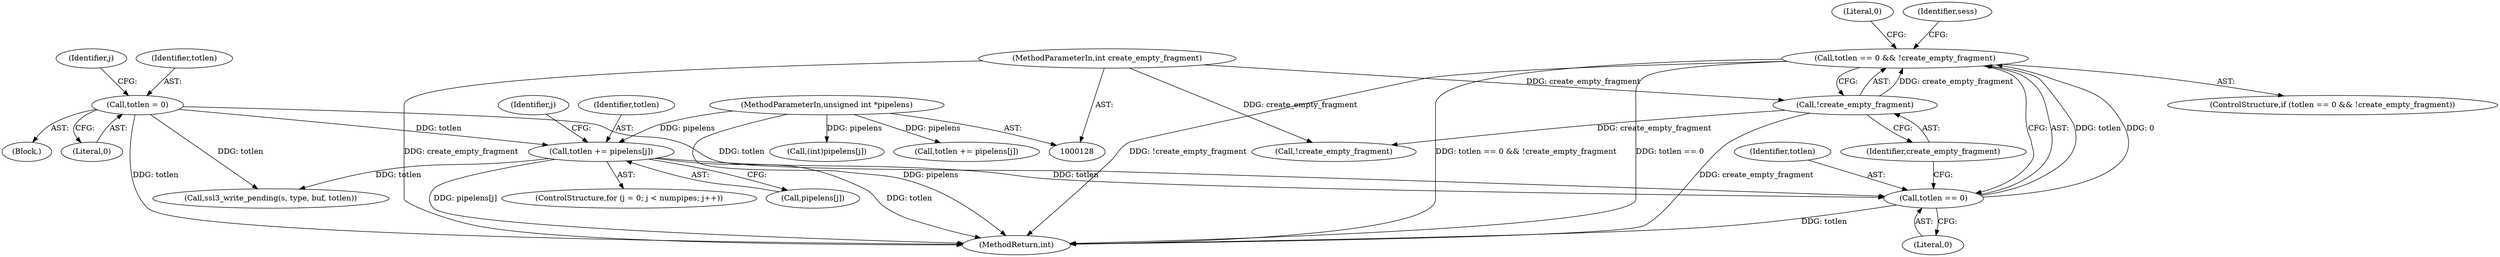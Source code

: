 digraph "0_openssl_4ad93618d26a3ea23d36ad5498ff4f59eff3a4d2@API" {
"1000222" [label="(Call,totlen == 0 && !create_empty_fragment)"];
"1000223" [label="(Call,totlen == 0)"];
"1000157" [label="(Call,totlen = 0)"];
"1000170" [label="(Call,totlen += pipelens[j])"];
"1000132" [label="(MethodParameterIn,unsigned int *pipelens)"];
"1000226" [label="(Call,!create_empty_fragment)"];
"1000134" [label="(MethodParameterIn,int create_empty_fragment)"];
"1000135" [label="(Block,)"];
"1000282" [label="(Call,!create_empty_fragment)"];
"1000227" [label="(Identifier,create_empty_fragment)"];
"1000182" [label="(Call,ssl3_write_pending(s, type, buf, totlen))"];
"1000229" [label="(Literal,0)"];
"1000163" [label="(Identifier,j)"];
"1000169" [label="(Identifier,j)"];
"1000224" [label="(Identifier,totlen)"];
"1000226" [label="(Call,!create_empty_fragment)"];
"1000170" [label="(Call,totlen += pipelens[j])"];
"1000171" [label="(Identifier,totlen)"];
"1000225" [label="(Literal,0)"];
"1000159" [label="(Literal,0)"];
"1000161" [label="(ControlStructure,for (j = 0; j < numpipes; j++))"];
"1000222" [label="(Call,totlen == 0 && !create_empty_fragment)"];
"1000132" [label="(MethodParameterIn,unsigned int *pipelens)"];
"1000221" [label="(ControlStructure,if (totlen == 0 && !create_empty_fragment))"];
"1000908" [label="(MethodReturn,int)"];
"1000231" [label="(Identifier,sess)"];
"1000639" [label="(Call,totlen += pipelens[j])"];
"1000158" [label="(Identifier,totlen)"];
"1000623" [label="(Call,(int)pipelens[j])"];
"1000223" [label="(Call,totlen == 0)"];
"1000157" [label="(Call,totlen = 0)"];
"1000134" [label="(MethodParameterIn,int create_empty_fragment)"];
"1000172" [label="(Call,pipelens[j])"];
"1000222" -> "1000221"  [label="AST: "];
"1000222" -> "1000223"  [label="CFG: "];
"1000222" -> "1000226"  [label="CFG: "];
"1000223" -> "1000222"  [label="AST: "];
"1000226" -> "1000222"  [label="AST: "];
"1000229" -> "1000222"  [label="CFG: "];
"1000231" -> "1000222"  [label="CFG: "];
"1000222" -> "1000908"  [label="DDG: totlen == 0"];
"1000222" -> "1000908"  [label="DDG: !create_empty_fragment"];
"1000222" -> "1000908"  [label="DDG: totlen == 0 && !create_empty_fragment"];
"1000223" -> "1000222"  [label="DDG: totlen"];
"1000223" -> "1000222"  [label="DDG: 0"];
"1000226" -> "1000222"  [label="DDG: create_empty_fragment"];
"1000223" -> "1000225"  [label="CFG: "];
"1000224" -> "1000223"  [label="AST: "];
"1000225" -> "1000223"  [label="AST: "];
"1000227" -> "1000223"  [label="CFG: "];
"1000223" -> "1000908"  [label="DDG: totlen"];
"1000157" -> "1000223"  [label="DDG: totlen"];
"1000170" -> "1000223"  [label="DDG: totlen"];
"1000157" -> "1000135"  [label="AST: "];
"1000157" -> "1000159"  [label="CFG: "];
"1000158" -> "1000157"  [label="AST: "];
"1000159" -> "1000157"  [label="AST: "];
"1000163" -> "1000157"  [label="CFG: "];
"1000157" -> "1000908"  [label="DDG: totlen"];
"1000157" -> "1000170"  [label="DDG: totlen"];
"1000157" -> "1000182"  [label="DDG: totlen"];
"1000170" -> "1000161"  [label="AST: "];
"1000170" -> "1000172"  [label="CFG: "];
"1000171" -> "1000170"  [label="AST: "];
"1000172" -> "1000170"  [label="AST: "];
"1000169" -> "1000170"  [label="CFG: "];
"1000170" -> "1000908"  [label="DDG: pipelens[j]"];
"1000170" -> "1000908"  [label="DDG: totlen"];
"1000132" -> "1000170"  [label="DDG: pipelens"];
"1000170" -> "1000182"  [label="DDG: totlen"];
"1000132" -> "1000128"  [label="AST: "];
"1000132" -> "1000908"  [label="DDG: pipelens"];
"1000132" -> "1000623"  [label="DDG: pipelens"];
"1000132" -> "1000639"  [label="DDG: pipelens"];
"1000226" -> "1000227"  [label="CFG: "];
"1000227" -> "1000226"  [label="AST: "];
"1000226" -> "1000908"  [label="DDG: create_empty_fragment"];
"1000134" -> "1000226"  [label="DDG: create_empty_fragment"];
"1000226" -> "1000282"  [label="DDG: create_empty_fragment"];
"1000134" -> "1000128"  [label="AST: "];
"1000134" -> "1000908"  [label="DDG: create_empty_fragment"];
"1000134" -> "1000282"  [label="DDG: create_empty_fragment"];
}
